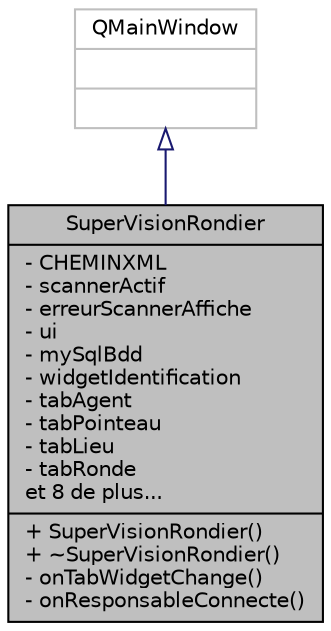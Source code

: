 digraph "SuperVisionRondier"
{
  edge [fontname="Helvetica",fontsize="10",labelfontname="Helvetica",labelfontsize="10"];
  node [fontname="Helvetica",fontsize="10",shape=record];
  Node0 [label="{SuperVisionRondier\n|- CHEMINXML\l- scannerActif\l- erreurScannerAffiche\l- ui\l- mySqlBdd\l- widgetIdentification\l- tabAgent\l- tabPointeau\l- tabLieu\l- tabRonde\let 8 de plus...\l|+ SuperVisionRondier()\l+ ~SuperVisionRondier()\l- onTabWidgetChange()\l- onResponsableConnecte()\l}",height=0.2,width=0.4,color="black", fillcolor="grey75", style="filled", fontcolor="black"];
  Node1 -> Node0 [dir="back",color="midnightblue",fontsize="10",style="solid",arrowtail="onormal",fontname="Helvetica"];
  Node1 [label="{QMainWindow\n||}",height=0.2,width=0.4,color="grey75", fillcolor="white", style="filled"];
}
